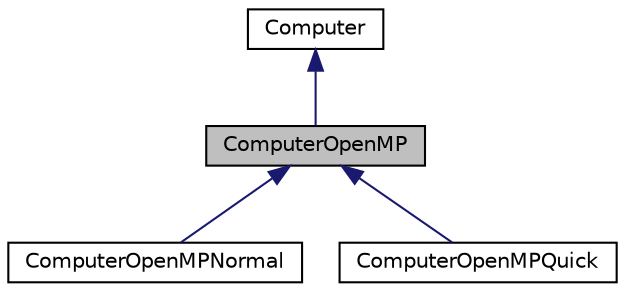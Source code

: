 digraph "ComputerOpenMP"
{
  edge [fontname="Helvetica",fontsize="10",labelfontname="Helvetica",labelfontsize="10"];
  node [fontname="Helvetica",fontsize="10",shape=record];
  Node1 [label="ComputerOpenMP",height=0.2,width=0.4,color="black", fillcolor="grey75", style="filled", fontcolor="black"];
  Node2 -> Node1 [dir="back",color="midnightblue",fontsize="10",style="solid",fontname="Helvetica"];
  Node2 [label="Computer",height=0.2,width=0.4,color="black", fillcolor="white", style="filled",URL="$classComputer.html"];
  Node1 -> Node3 [dir="back",color="midnightblue",fontsize="10",style="solid",fontname="Helvetica"];
  Node3 [label="ComputerOpenMPNormal",height=0.2,width=0.4,color="black", fillcolor="white", style="filled",URL="$classComputerOpenMPNormal.html"];
  Node1 -> Node4 [dir="back",color="midnightblue",fontsize="10",style="solid",fontname="Helvetica"];
  Node4 [label="ComputerOpenMPQuick",height=0.2,width=0.4,color="black", fillcolor="white", style="filled",URL="$classComputerOpenMPQuick.html"];
}
